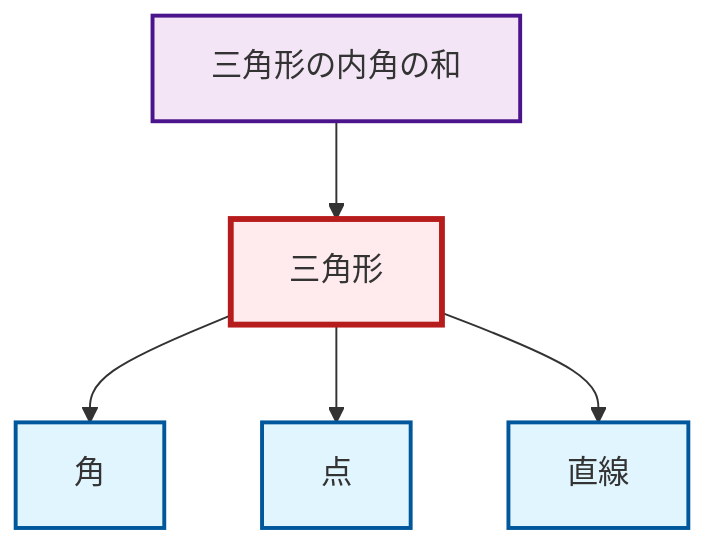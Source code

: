 graph TD
    classDef definition fill:#e1f5fe,stroke:#01579b,stroke-width:2px
    classDef theorem fill:#f3e5f5,stroke:#4a148c,stroke-width:2px
    classDef axiom fill:#fff3e0,stroke:#e65100,stroke-width:2px
    classDef example fill:#e8f5e9,stroke:#1b5e20,stroke-width:2px
    classDef current fill:#ffebee,stroke:#b71c1c,stroke-width:3px
    def-line["直線"]:::definition
    def-point["点"]:::definition
    thm-angle-sum-triangle["三角形の内角の和"]:::theorem
    def-triangle["三角形"]:::definition
    def-angle["角"]:::definition
    thm-angle-sum-triangle --> def-triangle
    def-triangle --> def-angle
    def-triangle --> def-point
    def-triangle --> def-line
    class def-triangle current